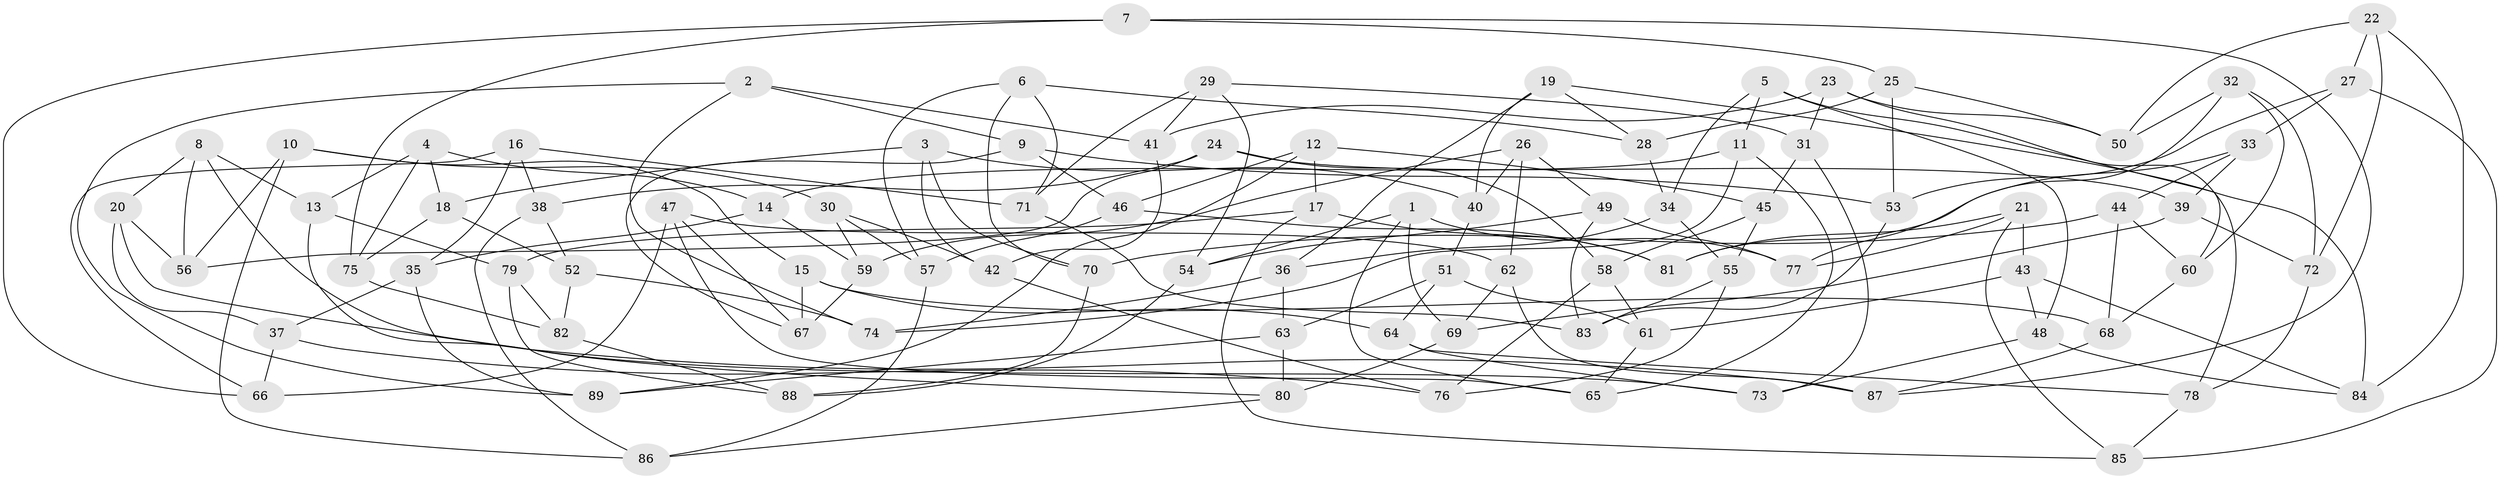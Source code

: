 // Generated by graph-tools (version 1.1) at 2025/16/03/09/25 04:16:20]
// undirected, 89 vertices, 178 edges
graph export_dot {
graph [start="1"]
  node [color=gray90,style=filled];
  1;
  2;
  3;
  4;
  5;
  6;
  7;
  8;
  9;
  10;
  11;
  12;
  13;
  14;
  15;
  16;
  17;
  18;
  19;
  20;
  21;
  22;
  23;
  24;
  25;
  26;
  27;
  28;
  29;
  30;
  31;
  32;
  33;
  34;
  35;
  36;
  37;
  38;
  39;
  40;
  41;
  42;
  43;
  44;
  45;
  46;
  47;
  48;
  49;
  50;
  51;
  52;
  53;
  54;
  55;
  56;
  57;
  58;
  59;
  60;
  61;
  62;
  63;
  64;
  65;
  66;
  67;
  68;
  69;
  70;
  71;
  72;
  73;
  74;
  75;
  76;
  77;
  78;
  79;
  80;
  81;
  82;
  83;
  84;
  85;
  86;
  87;
  88;
  89;
  1 -- 54;
  1 -- 77;
  1 -- 65;
  1 -- 69;
  2 -- 74;
  2 -- 41;
  2 -- 89;
  2 -- 9;
  3 -- 18;
  3 -- 40;
  3 -- 70;
  3 -- 42;
  4 -- 14;
  4 -- 13;
  4 -- 75;
  4 -- 18;
  5 -- 78;
  5 -- 34;
  5 -- 11;
  5 -- 48;
  6 -- 71;
  6 -- 70;
  6 -- 57;
  6 -- 28;
  7 -- 25;
  7 -- 87;
  7 -- 75;
  7 -- 66;
  8 -- 73;
  8 -- 20;
  8 -- 13;
  8 -- 56;
  9 -- 53;
  9 -- 46;
  9 -- 67;
  10 -- 15;
  10 -- 56;
  10 -- 86;
  10 -- 30;
  11 -- 65;
  11 -- 74;
  11 -- 14;
  12 -- 45;
  12 -- 89;
  12 -- 17;
  12 -- 46;
  13 -- 79;
  13 -- 80;
  14 -- 35;
  14 -- 59;
  15 -- 64;
  15 -- 67;
  15 -- 68;
  16 -- 66;
  16 -- 71;
  16 -- 38;
  16 -- 35;
  17 -- 81;
  17 -- 79;
  17 -- 85;
  18 -- 52;
  18 -- 75;
  19 -- 36;
  19 -- 84;
  19 -- 28;
  19 -- 40;
  20 -- 56;
  20 -- 87;
  20 -- 37;
  21 -- 77;
  21 -- 81;
  21 -- 43;
  21 -- 85;
  22 -- 27;
  22 -- 72;
  22 -- 50;
  22 -- 84;
  23 -- 41;
  23 -- 60;
  23 -- 31;
  23 -- 50;
  24 -- 58;
  24 -- 56;
  24 -- 39;
  24 -- 38;
  25 -- 50;
  25 -- 53;
  25 -- 28;
  26 -- 62;
  26 -- 59;
  26 -- 49;
  26 -- 40;
  27 -- 85;
  27 -- 33;
  27 -- 53;
  28 -- 34;
  29 -- 31;
  29 -- 41;
  29 -- 71;
  29 -- 54;
  30 -- 59;
  30 -- 57;
  30 -- 42;
  31 -- 73;
  31 -- 45;
  32 -- 72;
  32 -- 77;
  32 -- 60;
  32 -- 50;
  33 -- 44;
  33 -- 39;
  33 -- 81;
  34 -- 55;
  34 -- 36;
  35 -- 37;
  35 -- 89;
  36 -- 74;
  36 -- 63;
  37 -- 76;
  37 -- 66;
  38 -- 52;
  38 -- 86;
  39 -- 69;
  39 -- 72;
  40 -- 51;
  41 -- 42;
  42 -- 76;
  43 -- 84;
  43 -- 61;
  43 -- 48;
  44 -- 70;
  44 -- 68;
  44 -- 60;
  45 -- 55;
  45 -- 58;
  46 -- 81;
  46 -- 57;
  47 -- 65;
  47 -- 66;
  47 -- 62;
  47 -- 67;
  48 -- 73;
  48 -- 84;
  49 -- 83;
  49 -- 54;
  49 -- 77;
  51 -- 61;
  51 -- 64;
  51 -- 63;
  52 -- 82;
  52 -- 74;
  53 -- 83;
  54 -- 88;
  55 -- 83;
  55 -- 76;
  57 -- 86;
  58 -- 76;
  58 -- 61;
  59 -- 67;
  60 -- 68;
  61 -- 65;
  62 -- 69;
  62 -- 87;
  63 -- 80;
  63 -- 89;
  64 -- 78;
  64 -- 73;
  68 -- 87;
  69 -- 80;
  70 -- 88;
  71 -- 83;
  72 -- 78;
  75 -- 82;
  78 -- 85;
  79 -- 88;
  79 -- 82;
  80 -- 86;
  82 -- 88;
}
